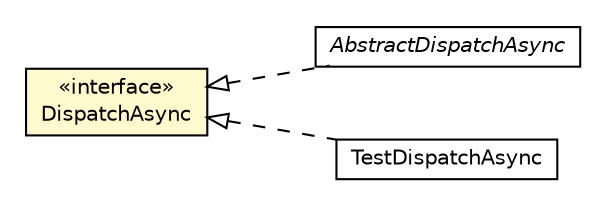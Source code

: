 #!/usr/local/bin/dot
#
# Class diagram 
# Generated by UMLGraph version R5_6-24-gf6e263 (http://www.umlgraph.org/)
#

digraph G {
	edge [fontname="Helvetica",fontsize=10,labelfontname="Helvetica",labelfontsize=10];
	node [fontname="Helvetica",fontsize=10,shape=plaintext];
	nodesep=0.25;
	ranksep=0.5;
	rankdir=LR;
	// com.gwtplatform.dispatch.shared.DispatchAsync
	c162013 [label=<<table title="com.gwtplatform.dispatch.shared.DispatchAsync" border="0" cellborder="1" cellspacing="0" cellpadding="2" port="p" bgcolor="lemonChiffon" href="./DispatchAsync.html">
		<tr><td><table border="0" cellspacing="0" cellpadding="1">
<tr><td align="center" balign="center"> &#171;interface&#187; </td></tr>
<tr><td align="center" balign="center"> DispatchAsync </td></tr>
		</table></td></tr>
		</table>>, URL="./DispatchAsync.html", fontname="Helvetica", fontcolor="black", fontsize=10.0];
	// com.gwtplatform.dispatch.client.AbstractDispatchAsync
	c162026 [label=<<table title="com.gwtplatform.dispatch.client.AbstractDispatchAsync" border="0" cellborder="1" cellspacing="0" cellpadding="2" port="p" href="../client/AbstractDispatchAsync.html">
		<tr><td><table border="0" cellspacing="0" cellpadding="1">
<tr><td align="center" balign="center"><font face="Helvetica-Oblique"> AbstractDispatchAsync </font></td></tr>
		</table></td></tr>
		</table>>, URL="../client/AbstractDispatchAsync.html", fontname="Helvetica", fontcolor="black", fontsize=10.0];
	// com.gwtplatform.tester.TestDispatchAsync
	c162096 [label=<<table title="com.gwtplatform.tester.TestDispatchAsync" border="0" cellborder="1" cellspacing="0" cellpadding="2" port="p" href="../../tester/TestDispatchAsync.html">
		<tr><td><table border="0" cellspacing="0" cellpadding="1">
<tr><td align="center" balign="center"> TestDispatchAsync </td></tr>
		</table></td></tr>
		</table>>, URL="../../tester/TestDispatchAsync.html", fontname="Helvetica", fontcolor="black", fontsize=10.0];
	//com.gwtplatform.dispatch.client.AbstractDispatchAsync implements com.gwtplatform.dispatch.shared.DispatchAsync
	c162013:p -> c162026:p [dir=back,arrowtail=empty,style=dashed];
	//com.gwtplatform.tester.TestDispatchAsync implements com.gwtplatform.dispatch.shared.DispatchAsync
	c162013:p -> c162096:p [dir=back,arrowtail=empty,style=dashed];
}

